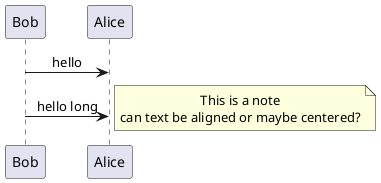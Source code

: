 {
  "sha1": "4xz0mg44olnzqgxrslmb5jsnst1qwxk",
  "insertion": {
    "when": "2024-05-30T20:48:20.606Z",
    "url": "https://github.com/plantuml/plantuml/issues/134",
    "user": "plantuml@gmail.com"
  }
}
@startuml
skinparam useBetaStyle true
<style>
root {
	HorizontalAlignment center
}
</style>

Bob -> Alice : hello
Bob -> Alice : hello long
note right
This is a note
can text be aligned or maybe centered?
endnote
@enduml
